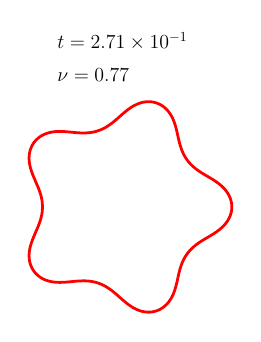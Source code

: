 \begin{tikzpicture}[scale=0.5]

  \begin{axis}[
    hide axis,
    axis equal image,
    xmin = -1.42,
    xmax = 1.42,
    ymin = -1.42,
    ymax = 1.42,
    xtick = \empty,
    ytick = \empty,
    title style={align=left},
    title={\Large $t = 2.71 \times 10^{-1}$ \\ \\ \Large $\nu = 0.77$}
  ]

\addplot[red,line width=2pt] coordinates{
(1.386e+00,5.04e-11)
(1.385e+00,2.779e-02)
(1.381e+00,5.605e-02)
(1.374e+00,8.511e-02)
(1.364e+00,1.151e-01)
(1.35e+00,1.458e-01)
(1.332e+00,1.769e-01)
(1.31e+00,2.079e-01)
(1.284e+00,2.381e-01)
(1.254e+00,2.671e-01)
(1.221e+00,2.945e-01)
(1.186e+00,3.203e-01)
(1.149e+00,3.446e-01)
(1.111e+00,3.676e-01)
(1.073e+00,3.898e-01)
(1.036e+00,4.116e-01)
(1.001e+00,4.332e-01)
(9.682e-01,4.547e-01)
(9.385e-01,4.761e-01)
(9.122e-01,4.97e-01)
(8.894e-01,5.17e-01)
(8.701e-01,5.356e-01)
(8.543e-01,5.524e-01)
(8.417e-01,5.669e-01)
(8.317e-01,5.791e-01)
(8.237e-01,5.896e-01)
(8.166e-01,5.992e-01)
(8.094e-01,6.097e-01)
(8.011e-01,6.224e-01)
(7.914e-01,6.383e-01)
(7.806e-01,6.577e-01)
(7.689e-01,6.809e-01)
(7.569e-01,7.081e-01)
(7.451e-01,7.389e-01)
(7.338e-01,7.731e-01)
(7.232e-01,8.103e-01)
(7.134e-01,8.499e-01)
(7.041e-01,8.913e-01)
(6.947e-01,9.34e-01)
(6.847e-01,9.771e-01)
(6.735e-01,1.02e+00)
(6.604e-01,1.062e+00)
(6.45e-01,1.103e+00)
(6.271e-01,1.141e+00)
(6.069e-01,1.175e+00)
(5.846e-01,1.207e+00)
(5.608e-01,1.234e+00)
(5.36e-01,1.257e+00)
(5.106e-01,1.277e+00)
(4.851e-01,1.293e+00)
(4.595e-01,1.306e+00)
(4.335e-01,1.316e+00)
(4.069e-01,1.324e+00)
(3.791e-01,1.33e+00)
(3.498e-01,1.333e+00)
(3.185e-01,1.333e+00)
(2.854e-01,1.33e+00)
(2.506e-01,1.324e+00)
(2.145e-01,1.313e+00)
(1.778e-01,1.298e+00)
(1.409e-01,1.28e+00)
(1.045e-01,1.257e+00)
(6.877e-02,1.232e+00)
(3.401e-02,1.204e+00)
(2.13e-04,1.176e+00)
(-3.273e-02,1.147e+00)
(-6.493e-02,1.118e+00)
(-9.645e-02,1.091e+00)
(-1.272e-01,1.066e+00)
(-1.569e-01,1.044e+00)
(-1.853e-01,1.025e+00)
(-2.118e-01,1.008e+00)
(-2.36e-01,9.954e-01)
(-2.574e-01,9.85e-01)
(-2.757e-01,9.77e-01)
(-2.91e-01,9.71e-01)
(-3.038e-01,9.664e-01)
(-3.153e-01,9.626e-01)
(-3.272e-01,9.589e-01)
(-3.412e-01,9.55e-01)
(-3.586e-01,9.508e-01)
(-3.796e-01,9.464e-01)
(-4.046e-01,9.424e-01)
(-4.333e-01,9.392e-01)
(-4.656e-01,9.372e-01)
(-5.011e-01,9.367e-01)
(-5.392e-01,9.378e-01)
(-5.796e-01,9.405e-01)
(-6.216e-01,9.442e-01)
(-6.648e-01,9.485e-01)
(-7.088e-01,9.525e-01)
(-7.532e-01,9.554e-01)
(-7.973e-01,9.564e-01)
(-8.407e-01,9.548e-01)
(-8.827e-01,9.502e-01)
(-9.226e-01,9.424e-01)
(-9.599e-01,9.315e-01)
(-9.939e-01,9.178e-01)
(-1.025e+00,9.018e-01)
(-1.052e+00,8.84e-01)
(-1.075e+00,8.649e-01)
(-1.096e+00,8.447e-01)
(-1.115e+00,8.235e-01)
(-1.131e+00,8.009e-01)
(-1.145e+00,7.766e-01)
(-1.157e+00,7.501e-01)
(-1.168e+00,7.21e-01)
(-1.176e+00,6.892e-01)
(-1.181e+00,6.546e-01)
(-1.183e+00,6.175e-01)
(-1.181e+00,5.783e-01)
(-1.175e+00,5.377e-01)
(-1.166e+00,4.962e-01)
(-1.153e+00,4.544e-01)
(-1.138e+00,4.128e-01)
(-1.121e+00,3.716e-01)
(-1.104e+00,3.312e-01)
(-1.087e+00,2.915e-01)
(-1.07e+00,2.53e-01)
(-1.056e+00,2.157e-01)
(-1.043e+00,1.801e-01)
(-1.033e+00,1.467e-01)
(-1.026e+00,1.159e-01)
(-1.02e+00,8.826e-02)
(-1.017e+00,6.4e-02)
(-1.015e+00,4.337e-02)
(-1.014e+00,2.627e-02)
(-1.013e+00,1.221e-02)
(-1.013e+00,7.213e-11)
(-1.013e+00,-1.221e-02)
(-1.014e+00,-2.627e-02)
(-1.015e+00,-4.337e-02)
(-1.017e+00,-6.4e-02)
(-1.02e+00,-8.826e-02)
(-1.026e+00,-1.159e-01)
(-1.033e+00,-1.467e-01)
(-1.043e+00,-1.801e-01)
(-1.056e+00,-2.157e-01)
(-1.07e+00,-2.53e-01)
(-1.087e+00,-2.915e-01)
(-1.104e+00,-3.312e-01)
(-1.121e+00,-3.716e-01)
(-1.138e+00,-4.128e-01)
(-1.153e+00,-4.544e-01)
(-1.166e+00,-4.962e-01)
(-1.175e+00,-5.377e-01)
(-1.181e+00,-5.783e-01)
(-1.183e+00,-6.175e-01)
(-1.181e+00,-6.546e-01)
(-1.176e+00,-6.892e-01)
(-1.168e+00,-7.21e-01)
(-1.157e+00,-7.501e-01)
(-1.145e+00,-7.766e-01)
(-1.131e+00,-8.009e-01)
(-1.115e+00,-8.235e-01)
(-1.096e+00,-8.447e-01)
(-1.075e+00,-8.649e-01)
(-1.052e+00,-8.84e-01)
(-1.025e+00,-9.018e-01)
(-9.939e-01,-9.178e-01)
(-9.599e-01,-9.315e-01)
(-9.226e-01,-9.424e-01)
(-8.827e-01,-9.502e-01)
(-8.407e-01,-9.548e-01)
(-7.973e-01,-9.564e-01)
(-7.532e-01,-9.554e-01)
(-7.088e-01,-9.525e-01)
(-6.648e-01,-9.485e-01)
(-6.216e-01,-9.442e-01)
(-5.796e-01,-9.405e-01)
(-5.392e-01,-9.378e-01)
(-5.011e-01,-9.367e-01)
(-4.656e-01,-9.372e-01)
(-4.333e-01,-9.392e-01)
(-4.046e-01,-9.424e-01)
(-3.796e-01,-9.464e-01)
(-3.586e-01,-9.508e-01)
(-3.412e-01,-9.55e-01)
(-3.272e-01,-9.589e-01)
(-3.153e-01,-9.626e-01)
(-3.038e-01,-9.664e-01)
(-2.91e-01,-9.71e-01)
(-2.757e-01,-9.77e-01)
(-2.574e-01,-9.85e-01)
(-2.36e-01,-9.954e-01)
(-2.118e-01,-1.008e+00)
(-1.853e-01,-1.025e+00)
(-1.569e-01,-1.044e+00)
(-1.272e-01,-1.066e+00)
(-9.645e-02,-1.091e+00)
(-6.493e-02,-1.118e+00)
(-3.273e-02,-1.147e+00)
(2.13e-04,-1.176e+00)
(3.401e-02,-1.204e+00)
(6.877e-02,-1.232e+00)
(1.045e-01,-1.257e+00)
(1.409e-01,-1.28e+00)
(1.778e-01,-1.298e+00)
(2.145e-01,-1.313e+00)
(2.506e-01,-1.324e+00)
(2.854e-01,-1.33e+00)
(3.185e-01,-1.333e+00)
(3.498e-01,-1.333e+00)
(3.791e-01,-1.33e+00)
(4.069e-01,-1.324e+00)
(4.335e-01,-1.316e+00)
(4.595e-01,-1.306e+00)
(4.851e-01,-1.293e+00)
(5.106e-01,-1.277e+00)
(5.36e-01,-1.257e+00)
(5.608e-01,-1.234e+00)
(5.846e-01,-1.207e+00)
(6.069e-01,-1.175e+00)
(6.271e-01,-1.141e+00)
(6.45e-01,-1.103e+00)
(6.604e-01,-1.062e+00)
(6.735e-01,-1.02e+00)
(6.847e-01,-9.771e-01)
(6.947e-01,-9.34e-01)
(7.041e-01,-8.913e-01)
(7.134e-01,-8.499e-01)
(7.232e-01,-8.103e-01)
(7.338e-01,-7.731e-01)
(7.451e-01,-7.389e-01)
(7.569e-01,-7.081e-01)
(7.689e-01,-6.809e-01)
(7.806e-01,-6.577e-01)
(7.914e-01,-6.383e-01)
(8.011e-01,-6.224e-01)
(8.094e-01,-6.097e-01)
(8.166e-01,-5.992e-01)
(8.237e-01,-5.896e-01)
(8.317e-01,-5.791e-01)
(8.417e-01,-5.669e-01)
(8.543e-01,-5.524e-01)
(8.701e-01,-5.356e-01)
(8.894e-01,-5.17e-01)
(9.122e-01,-4.97e-01)
(9.385e-01,-4.761e-01)
(9.682e-01,-4.547e-01)
(1.001e+00,-4.332e-01)
(1.036e+00,-4.116e-01)
(1.073e+00,-3.898e-01)
(1.111e+00,-3.676e-01)
(1.149e+00,-3.446e-01)
(1.186e+00,-3.203e-01)
(1.221e+00,-2.945e-01)
(1.254e+00,-2.671e-01)
(1.284e+00,-2.381e-01)
(1.31e+00,-2.079e-01)
(1.332e+00,-1.769e-01)
(1.35e+00,-1.458e-01)
(1.364e+00,-1.151e-01)
(1.374e+00,-8.511e-02)
(1.381e+00,-5.605e-02)
(1.385e+00,-2.779e-02)
(1.386e+00,5.04e-11)
};


\end{axis}

\end{tikzpicture}
